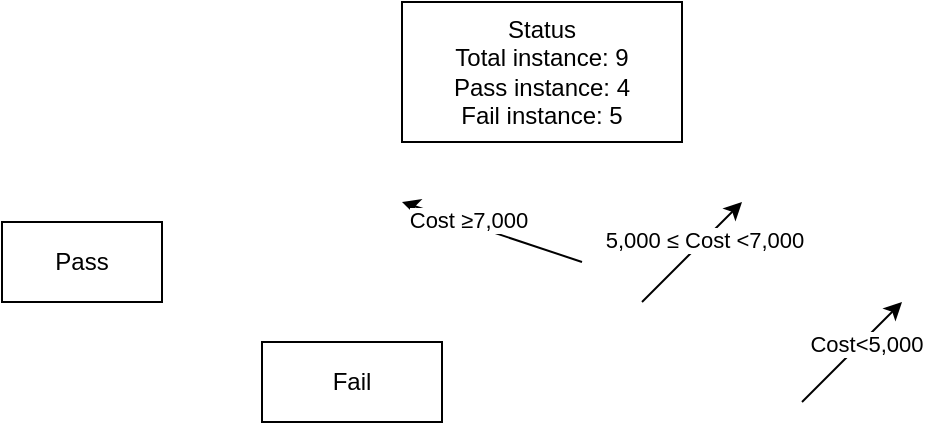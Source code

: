 <mxfile version="26.1.0">
  <diagram name="Page-1" id="F0lG398vl1G5-9-kigZh">
    <mxGraphModel dx="882" dy="570" grid="1" gridSize="10" guides="1" tooltips="1" connect="1" arrows="1" fold="1" page="1" pageScale="1" pageWidth="850" pageHeight="1100" math="0" shadow="0">
      <root>
        <mxCell id="0" />
        <mxCell id="1" parent="0" />
        <mxCell id="MHQTFiA_iP4XrhlyBdrr-1" value="&lt;div&gt;Status&lt;/div&gt;Total instance: 9&lt;div&gt;Pass instance: 4&lt;/div&gt;&lt;div&gt;Fail instance: 5&lt;/div&gt;" style="rounded=0;whiteSpace=wrap;html=1;" vertex="1" parent="1">
          <mxGeometry x="380" y="170" width="140" height="70" as="geometry" />
        </mxCell>
        <mxCell id="MHQTFiA_iP4XrhlyBdrr-2" value="Pass" style="rounded=0;whiteSpace=wrap;html=1;" vertex="1" parent="1">
          <mxGeometry x="180" y="280" width="80" height="40" as="geometry" />
        </mxCell>
        <mxCell id="MHQTFiA_iP4XrhlyBdrr-3" value="" style="endArrow=classic;html=1;rounded=0;" edge="1" parent="1">
          <mxGeometry width="50" height="50" relative="1" as="geometry">
            <mxPoint x="470" y="300" as="sourcePoint" />
            <mxPoint x="380" y="270" as="targetPoint" />
          </mxGeometry>
        </mxCell>
        <mxCell id="MHQTFiA_iP4XrhlyBdrr-4" value="Cost ≥7,000" style="edgeLabel;html=1;align=center;verticalAlign=middle;resizable=0;points=[];" vertex="1" connectable="0" parent="MHQTFiA_iP4XrhlyBdrr-3">
          <mxGeometry x="0.3" y="-2" relative="1" as="geometry">
            <mxPoint as="offset" />
          </mxGeometry>
        </mxCell>
        <mxCell id="MHQTFiA_iP4XrhlyBdrr-5" value="Fail" style="rounded=0;whiteSpace=wrap;html=1;" vertex="1" parent="1">
          <mxGeometry x="310" y="340" width="90" height="40" as="geometry" />
        </mxCell>
        <mxCell id="MHQTFiA_iP4XrhlyBdrr-6" value="" style="endArrow=classic;html=1;rounded=0;" edge="1" parent="1">
          <mxGeometry width="50" height="50" relative="1" as="geometry">
            <mxPoint x="500" y="320" as="sourcePoint" />
            <mxPoint x="550" y="270" as="targetPoint" />
          </mxGeometry>
        </mxCell>
        <mxCell id="MHQTFiA_iP4XrhlyBdrr-7" value="5,000 ≤ Cost &amp;lt;7,000" style="edgeLabel;html=1;align=center;verticalAlign=middle;resizable=0;points=[];" vertex="1" connectable="0" parent="MHQTFiA_iP4XrhlyBdrr-6">
          <mxGeometry x="0.24" relative="1" as="geometry">
            <mxPoint as="offset" />
          </mxGeometry>
        </mxCell>
        <mxCell id="MHQTFiA_iP4XrhlyBdrr-8" value="" style="endArrow=classic;html=1;rounded=0;" edge="1" parent="1">
          <mxGeometry width="50" height="50" relative="1" as="geometry">
            <mxPoint x="580" y="370" as="sourcePoint" />
            <mxPoint x="630" y="320" as="targetPoint" />
          </mxGeometry>
        </mxCell>
        <mxCell id="MHQTFiA_iP4XrhlyBdrr-9" value="Cost&amp;lt;5,000" style="edgeLabel;html=1;align=center;verticalAlign=middle;resizable=0;points=[];" vertex="1" connectable="0" parent="MHQTFiA_iP4XrhlyBdrr-8">
          <mxGeometry x="0.2" y="-1" relative="1" as="geometry">
            <mxPoint x="1" as="offset" />
          </mxGeometry>
        </mxCell>
      </root>
    </mxGraphModel>
  </diagram>
</mxfile>
